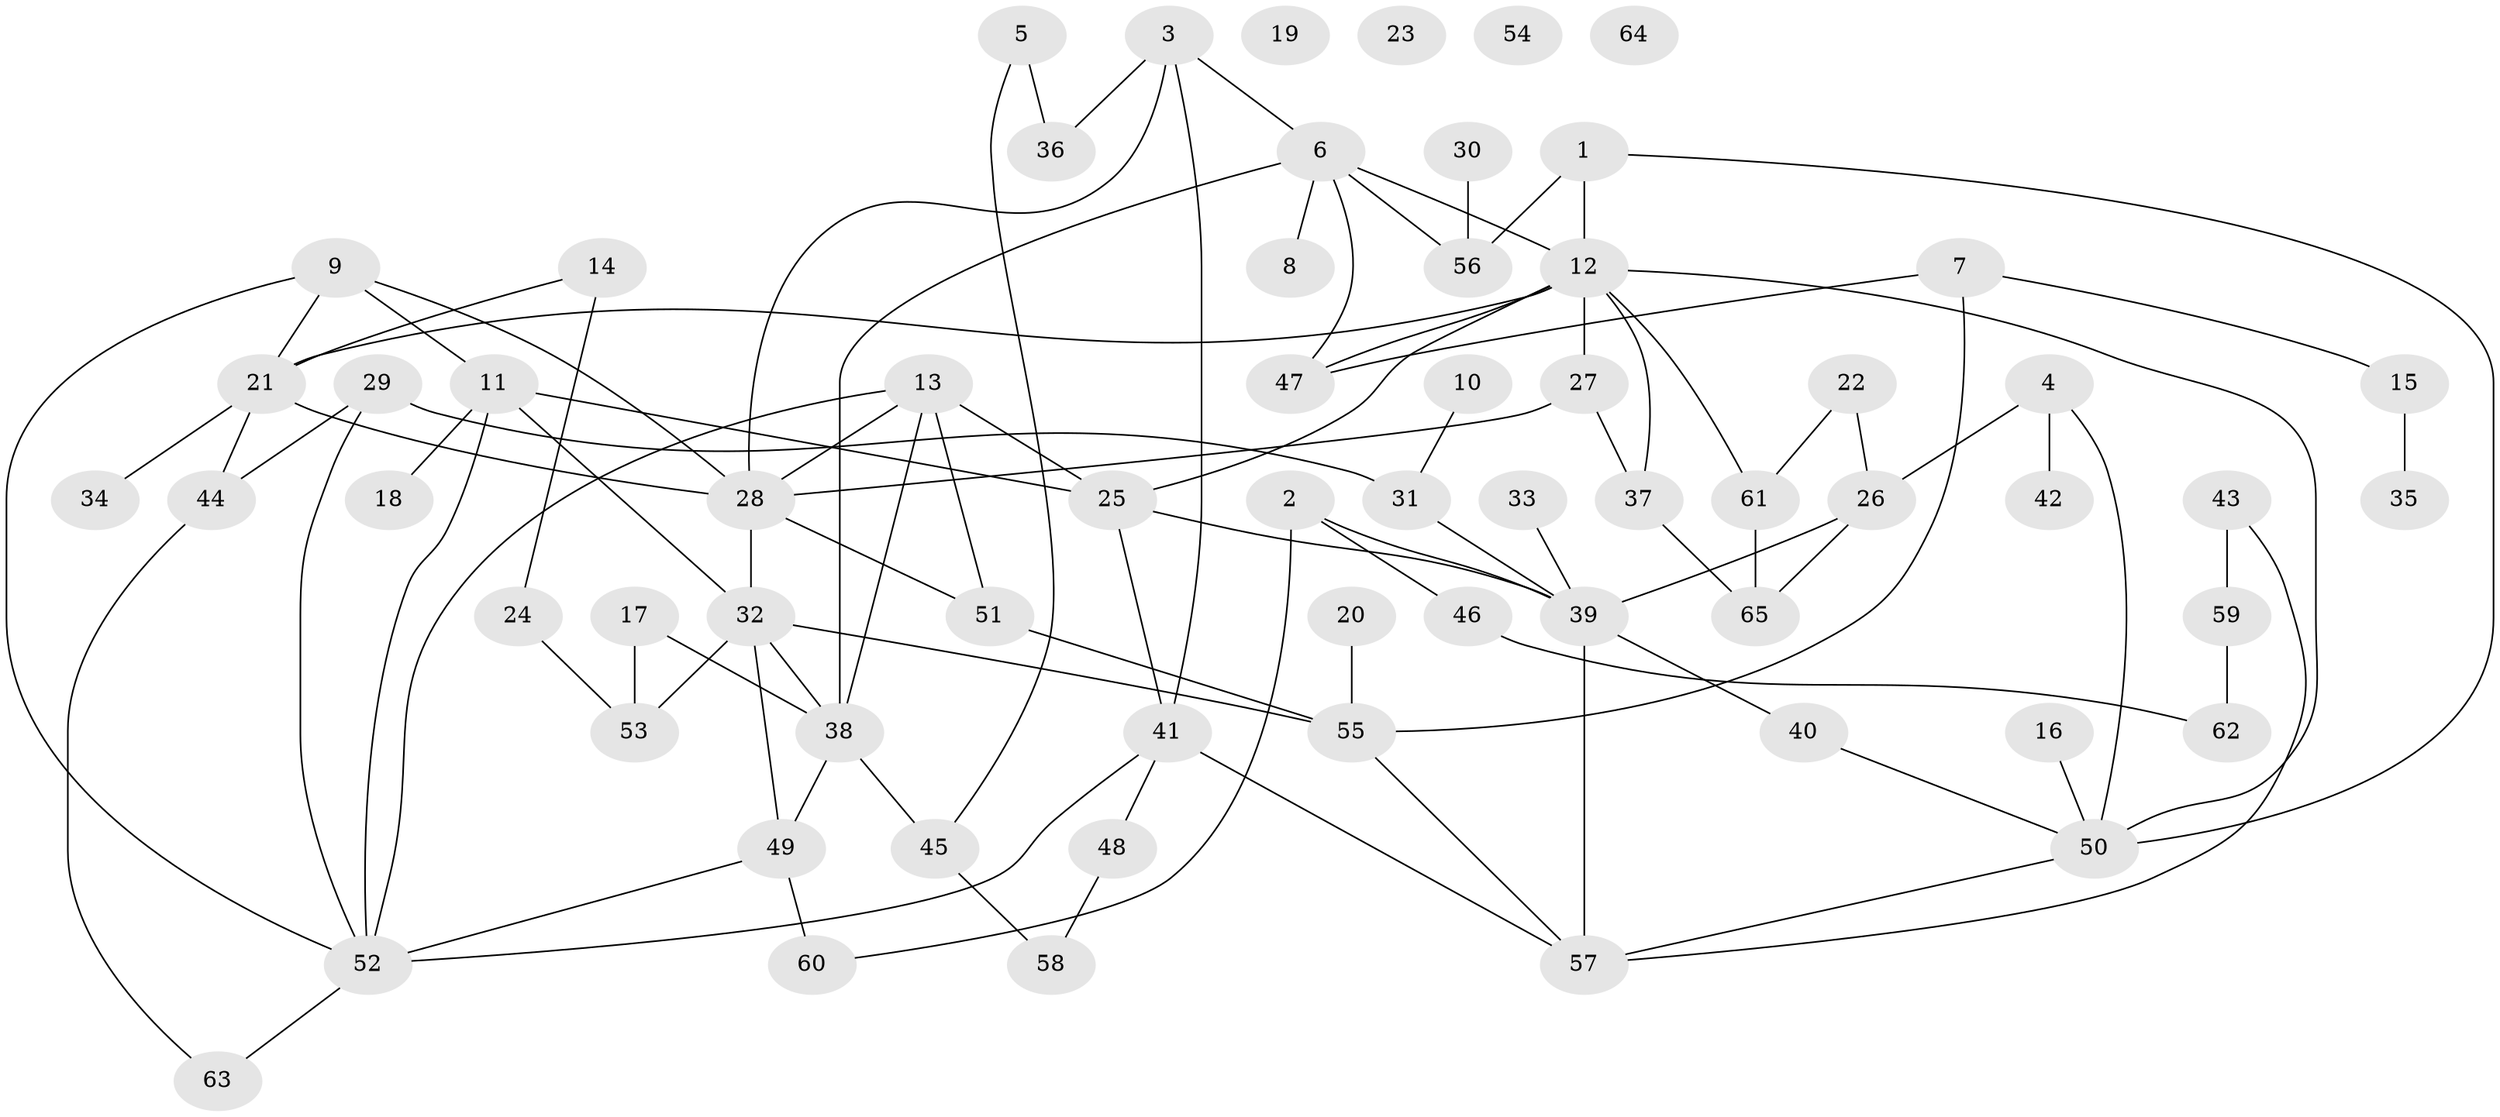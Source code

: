 // coarse degree distribution, {4: 0.13636363636363635, 5: 0.22727272727272727, 8: 0.045454545454545456, 9: 0.045454545454545456, 2: 0.18181818181818182, 1: 0.045454545454545456, 6: 0.045454545454545456, 10: 0.045454545454545456, 3: 0.22727272727272727}
// Generated by graph-tools (version 1.1) at 2025/35/03/04/25 23:35:44]
// undirected, 65 vertices, 98 edges
graph export_dot {
  node [color=gray90,style=filled];
  1;
  2;
  3;
  4;
  5;
  6;
  7;
  8;
  9;
  10;
  11;
  12;
  13;
  14;
  15;
  16;
  17;
  18;
  19;
  20;
  21;
  22;
  23;
  24;
  25;
  26;
  27;
  28;
  29;
  30;
  31;
  32;
  33;
  34;
  35;
  36;
  37;
  38;
  39;
  40;
  41;
  42;
  43;
  44;
  45;
  46;
  47;
  48;
  49;
  50;
  51;
  52;
  53;
  54;
  55;
  56;
  57;
  58;
  59;
  60;
  61;
  62;
  63;
  64;
  65;
  1 -- 12;
  1 -- 50;
  1 -- 56;
  2 -- 39;
  2 -- 46;
  2 -- 60;
  3 -- 6;
  3 -- 28;
  3 -- 36;
  3 -- 41;
  4 -- 26;
  4 -- 42;
  4 -- 50;
  5 -- 36;
  5 -- 45;
  6 -- 8;
  6 -- 12;
  6 -- 38;
  6 -- 47;
  6 -- 56;
  7 -- 15;
  7 -- 47;
  7 -- 55;
  9 -- 11;
  9 -- 21;
  9 -- 28;
  9 -- 52;
  10 -- 31;
  11 -- 18;
  11 -- 25;
  11 -- 32;
  11 -- 52;
  12 -- 21;
  12 -- 25;
  12 -- 27;
  12 -- 37;
  12 -- 47;
  12 -- 50;
  12 -- 61;
  13 -- 25;
  13 -- 28;
  13 -- 38;
  13 -- 51;
  13 -- 52;
  14 -- 21;
  14 -- 24;
  15 -- 35;
  16 -- 50;
  17 -- 38;
  17 -- 53;
  20 -- 55;
  21 -- 28;
  21 -- 34;
  21 -- 44;
  22 -- 26;
  22 -- 61;
  24 -- 53;
  25 -- 39;
  25 -- 41;
  26 -- 39;
  26 -- 65;
  27 -- 28;
  27 -- 37;
  28 -- 32;
  28 -- 51;
  29 -- 31;
  29 -- 44;
  29 -- 52;
  30 -- 56;
  31 -- 39;
  32 -- 38;
  32 -- 49;
  32 -- 53;
  32 -- 55;
  33 -- 39;
  37 -- 65;
  38 -- 45;
  38 -- 49;
  39 -- 40;
  39 -- 57;
  40 -- 50;
  41 -- 48;
  41 -- 52;
  41 -- 57;
  43 -- 57;
  43 -- 59;
  44 -- 63;
  45 -- 58;
  46 -- 62;
  48 -- 58;
  49 -- 52;
  49 -- 60;
  50 -- 57;
  51 -- 55;
  52 -- 63;
  55 -- 57;
  59 -- 62;
  61 -- 65;
}
